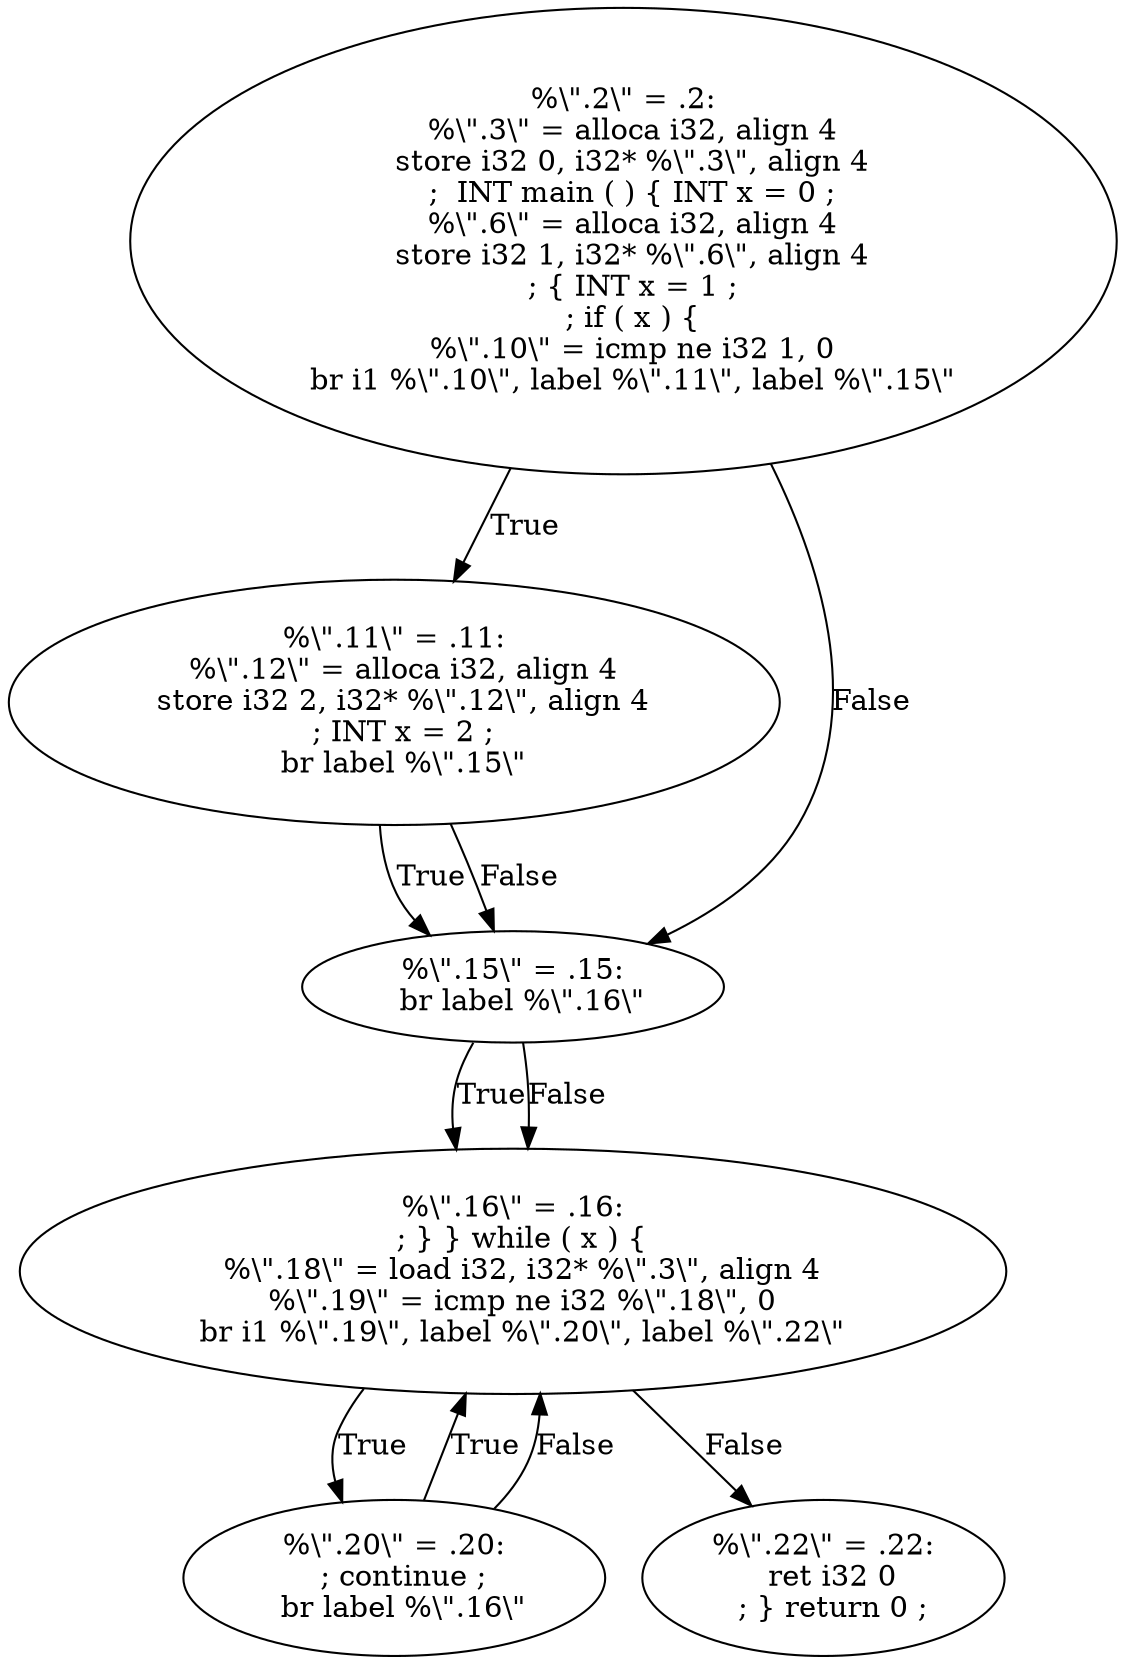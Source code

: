 digraph AST {
  "135765455297680" [label="%\\\".2\\\" = .2:
  %\\\".3\\\" = alloca i32, align 4
  store i32 0, i32* %\\\".3\\\", align 4
  ;  INT main ( ) { INT x = 0 ;
  %\\\".6\\\" = alloca i32, align 4
  store i32 1, i32* %\\\".6\\\", align 4
  ; { INT x = 1 ;
  ; if ( x ) {
  %\\\".10\\\" = icmp ne i32 1, 0
  br i1 %\\\".10\\\", label %\\\".11\\\", label %\\\".15\\\""];
  "135765455297680" -> "135765455297584" [label="True"];
  "135765455297680" -> "135765455297728" [label="False"];
  "135765455297584" [label="%\\\".11\\\" = .11:
  %\\\".12\\\" = alloca i32, align 4
  store i32 2, i32* %\\\".12\\\", align 4
  ; INT x = 2 ;
  br label %\\\".15\\\""];
  "135765455297584" -> "135765455297728" [label="True"];
  "135765455297584" -> "135765455297728" [label="False"];
  "135765455297728" [label="%\\\".15\\\" = .15:
  br label %\\\".16\\\""];
  "135765455297728" -> "135765455298448" [label="True"];
  "135765455297728" -> "135765455298448" [label="False"];
  "135765455298448" [label="%\\\".16\\\" = .16:
  ; } } while ( x ) {
  %\\\".18\\\" = load i32, i32* %\\\".3\\\", align 4
  %\\\".19\\\" = icmp ne i32 %\\\".18\\\", 0
  br i1 %\\\".19\\\", label %\\\".20\\\", label %\\\".22\\\""];
  "135765455298448" -> "135765455298304" [label="True"];
  "135765455298448" -> "135765455298496" [label="False"];
  "135765455298304" [label="%\\\".20\\\" = .20:
  ; continue ;
  br label %\\\".16\\\""];
  "135765455298304" -> "135765455298448" [label="True"];
  "135765455298304" -> "135765455298448" [label="False"];
  "135765455298496" [label="%\\\".22\\\" = .22:
  ret i32 0
  ; } return 0 ;"];
}
